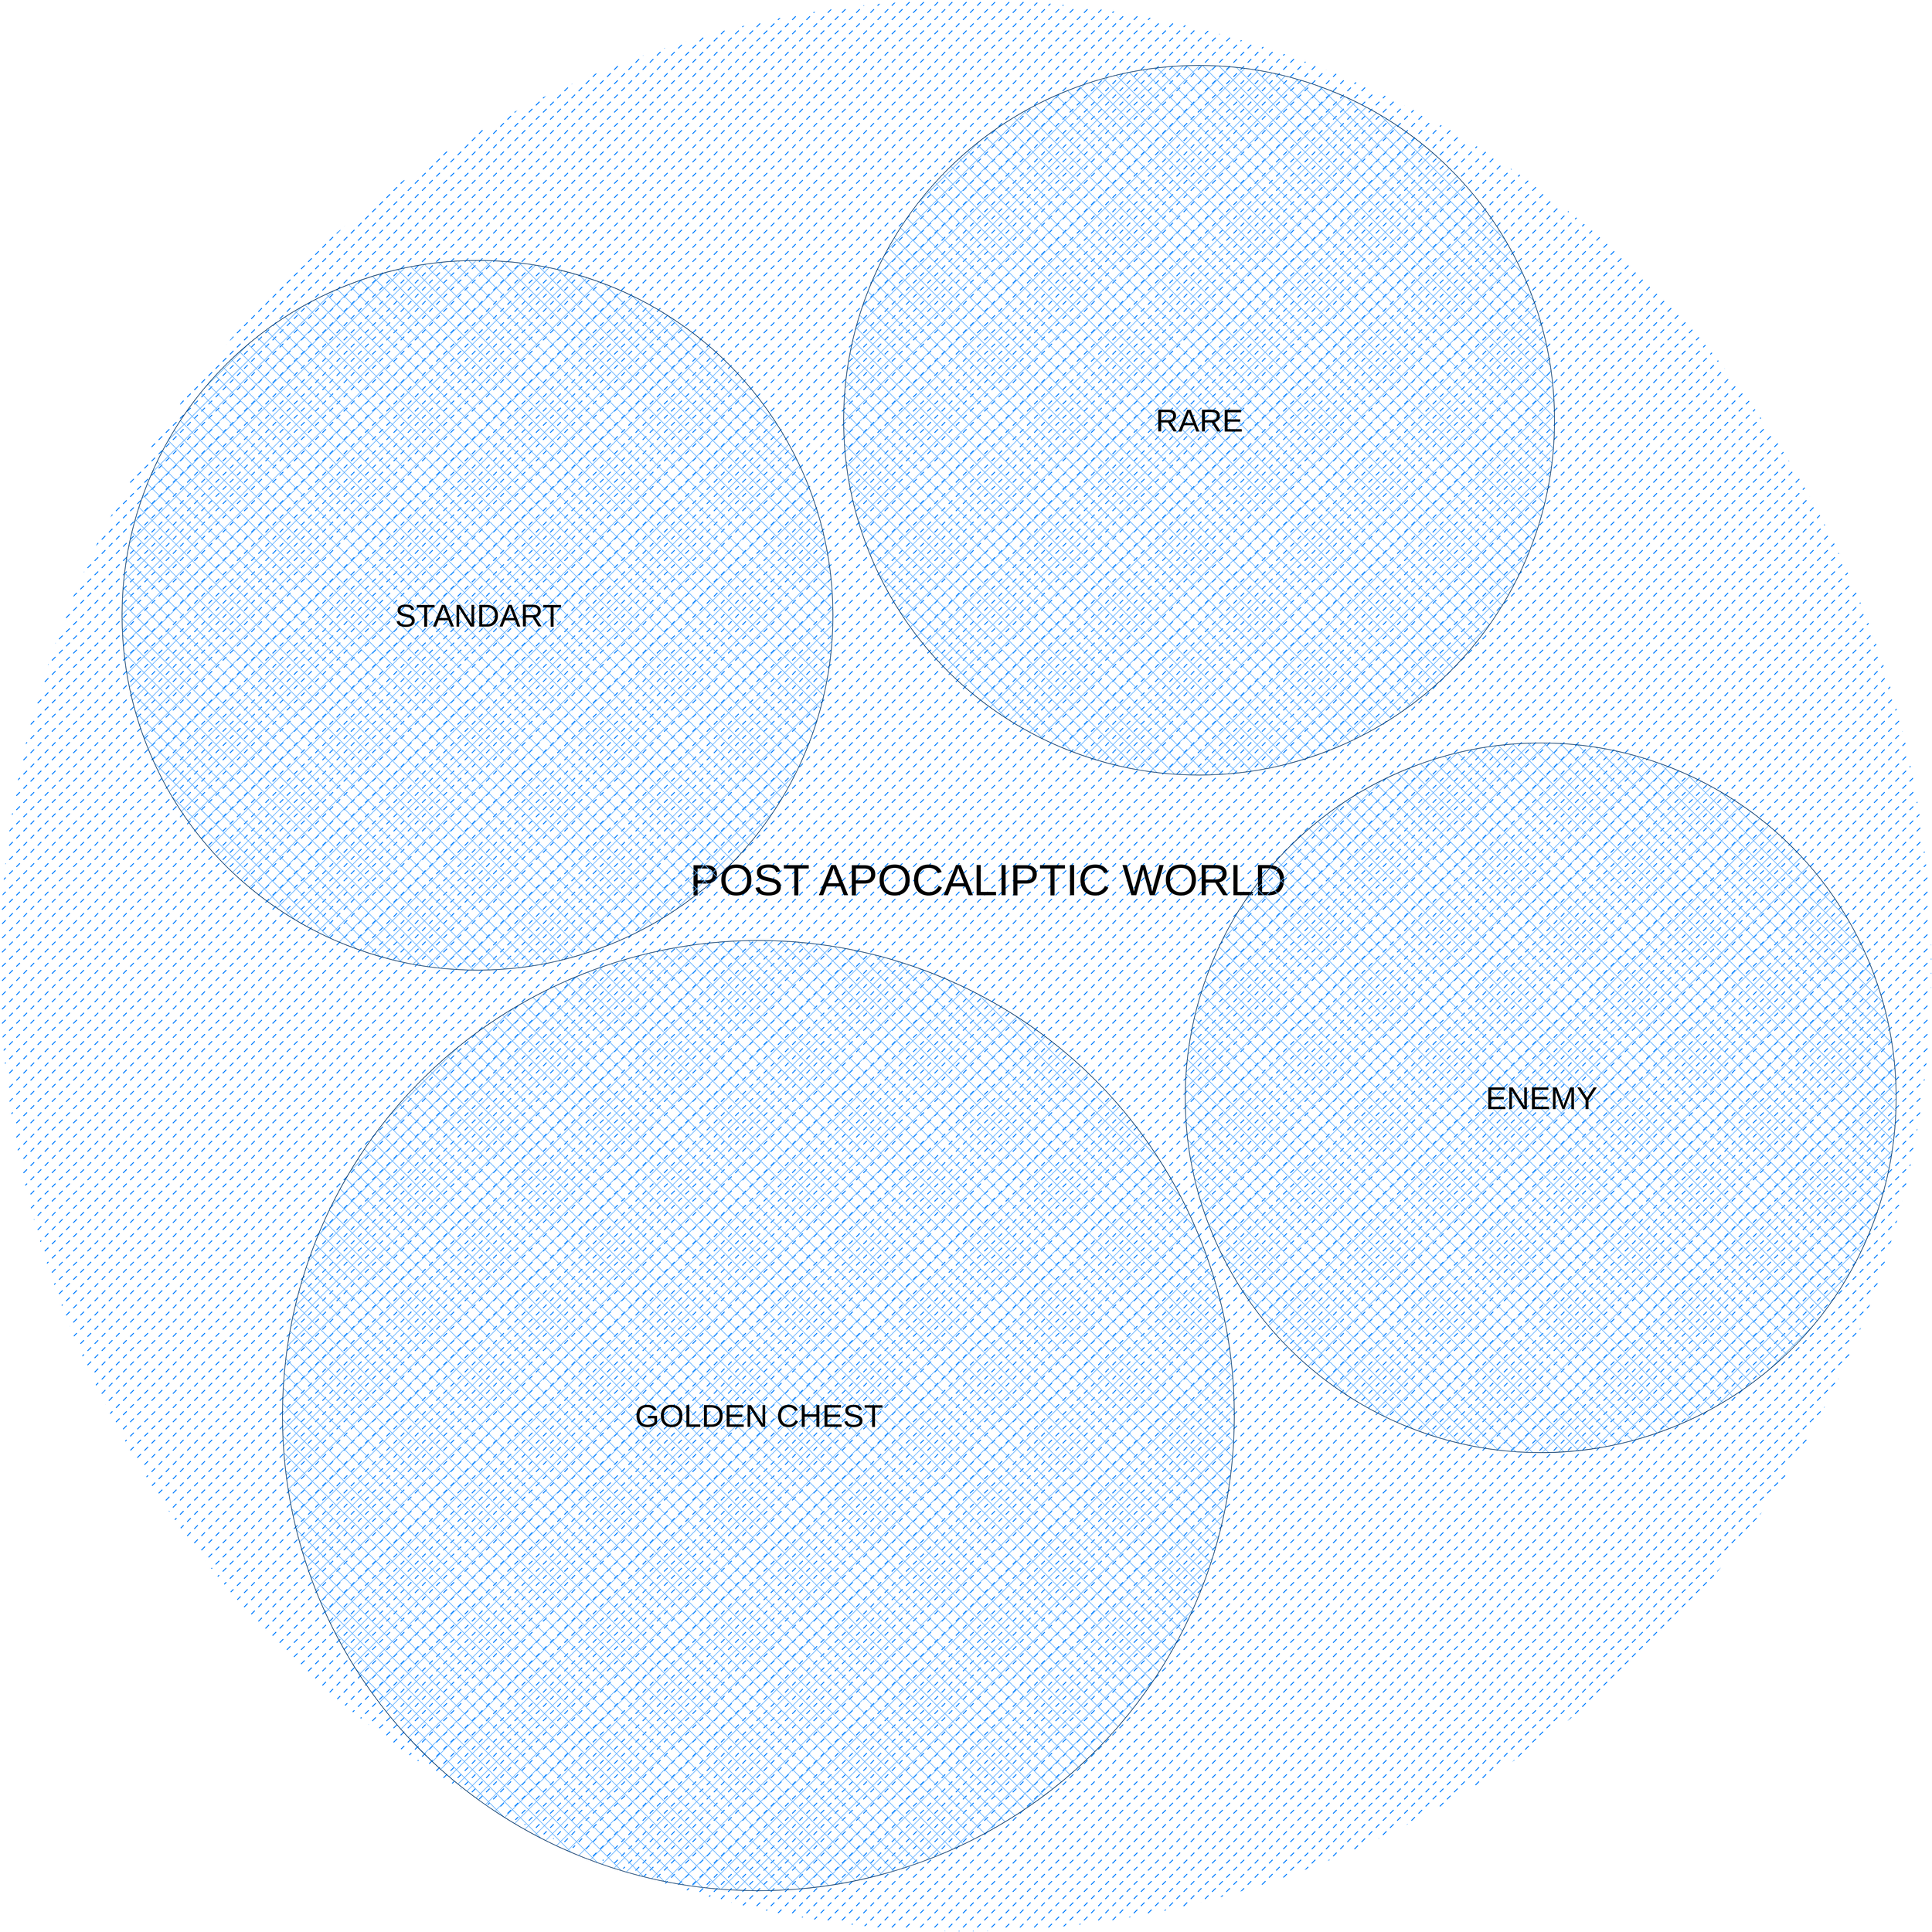 <mxfile version="20.3.3" type="github">
  <diagram id="Qga4rORNXlE4AcYj0sql" name="Страница 1">
    <mxGraphModel dx="6278" dy="3107" grid="0" gridSize="10" guides="1" tooltips="1" connect="1" arrows="1" fold="1" page="0" pageScale="1" pageWidth="3300" pageHeight="4681" math="0" shadow="0">
      <root>
        <mxCell id="0" />
        <mxCell id="1" parent="0" />
        <mxCell id="ehXfmeS3qIU8Uwh9fK03-1" value="" style="ellipse;whiteSpace=wrap;html=1;aspect=fixed;fillColor=#007FFF;movable=0;resizable=0;rotatable=0;deletable=0;editable=0;connectable=0;fillStyle=dashed;strokeColor=none;" vertex="1" parent="1">
          <mxGeometry x="1264" y="-128" width="3070" height="3070" as="geometry" />
        </mxCell>
        <mxCell id="ehXfmeS3qIU8Uwh9fK03-2" value="&lt;font style=&quot;font-size: 70px;&quot;&gt;POST APOCALIPTIC WORLD&lt;/font&gt;" style="text;html=1;align=center;verticalAlign=middle;resizable=0;points=[];autosize=1;strokeColor=none;fillColor=none;movable=0;rotatable=0;deletable=0;editable=0;connectable=0;" vertex="1" parent="ehXfmeS3qIU8Uwh9fK03-1">
          <mxGeometry x="1107" y="1350" width="926" height="96" as="geometry" />
        </mxCell>
        <mxCell id="ehXfmeS3qIU8Uwh9fK03-3" value="" style="ellipse;whiteSpace=wrap;html=1;fillStyle=cross-hatch;fontSize=50;fillColor=#66B2FF;strokeColor=#003366;movable=0;resizable=0;rotatable=0;deletable=0;editable=0;connectable=0;" vertex="1" parent="ehXfmeS3qIU8Uwh9fK03-1">
          <mxGeometry x="194" y="414" width="1130" height="1128" as="geometry" />
        </mxCell>
        <mxCell id="ehXfmeS3qIU8Uwh9fK03-9" value="" style="ellipse;whiteSpace=wrap;html=1;fillStyle=cross-hatch;fontSize=50;fillColor=#66B2FF;strokeColor=#003366;movable=0;resizable=0;rotatable=0;deletable=0;editable=0;connectable=0;" vertex="1" parent="ehXfmeS3qIU8Uwh9fK03-1">
          <mxGeometry x="1341" y="104" width="1130" height="1128" as="geometry" />
        </mxCell>
        <mxCell id="ehXfmeS3qIU8Uwh9fK03-8" value="" style="ellipse;whiteSpace=wrap;html=1;fillStyle=cross-hatch;fontSize=50;fillColor=#66B2FF;strokeColor=#003366;movable=0;resizable=0;rotatable=0;deletable=0;editable=0;connectable=0;" vertex="1" parent="ehXfmeS3qIU8Uwh9fK03-1">
          <mxGeometry x="449" y="1495" width="1513" height="1510.32" as="geometry" />
        </mxCell>
        <mxCell id="ehXfmeS3qIU8Uwh9fK03-5" value="" style="ellipse;whiteSpace=wrap;html=1;fillStyle=cross-hatch;fontSize=50;fillColor=#66B2FF;strokeColor=#003366;movable=0;resizable=0;rotatable=0;deletable=0;editable=0;connectable=0;" vertex="1" parent="ehXfmeS3qIU8Uwh9fK03-1">
          <mxGeometry x="1884" y="1181" width="1130" height="1128" as="geometry" />
        </mxCell>
        <mxCell id="ehXfmeS3qIU8Uwh9fK03-10" value="&lt;font style=&quot;font-size: 50px;&quot;&gt;STANDART&lt;/font&gt;" style="text;html=1;align=center;verticalAlign=middle;resizable=0;points=[];autosize=1;strokeColor=none;fillColor=none;movable=0;rotatable=0;deletable=0;editable=0;connectable=0;" vertex="1" parent="ehXfmeS3qIU8Uwh9fK03-1">
          <mxGeometry x="623.5" y="942" width="272" height="72" as="geometry" />
        </mxCell>
        <mxCell id="ehXfmeS3qIU8Uwh9fK03-11" value="&lt;font style=&quot;font-size: 50px;&quot;&gt;GOLDEN CHEST&lt;/font&gt;" style="text;html=1;align=center;verticalAlign=middle;resizable=0;points=[];autosize=1;strokeColor=none;fillColor=none;movable=0;rotatable=0;deletable=0;editable=0;connectable=0;" vertex="1" parent="ehXfmeS3qIU8Uwh9fK03-1">
          <mxGeometry x="1007.5" y="2214.16" width="396" height="72" as="geometry" />
        </mxCell>
        <mxCell id="ehXfmeS3qIU8Uwh9fK03-12" value="&lt;font style=&quot;font-size: 50px;&quot;&gt;ENEMY&lt;/font&gt;" style="text;html=1;align=center;verticalAlign=middle;resizable=0;points=[];autosize=1;strokeColor=none;fillColor=none;movable=0;rotatable=0;deletable=0;editable=0;connectable=0;" vertex="1" parent="ehXfmeS3qIU8Uwh9fK03-1">
          <mxGeometry x="2356" y="1709" width="187" height="72" as="geometry" />
        </mxCell>
        <mxCell id="ehXfmeS3qIU8Uwh9fK03-13" value="&lt;font style=&quot;font-size: 50px;&quot;&gt;RARE&lt;/font&gt;" style="text;html=1;align=center;verticalAlign=middle;resizable=0;points=[];autosize=1;strokeColor=none;fillColor=none;movable=0;rotatable=0;deletable=0;editable=0;connectable=0;" vertex="1" parent="ehXfmeS3qIU8Uwh9fK03-1">
          <mxGeometry x="1833.5" y="632" width="145" height="72" as="geometry" />
        </mxCell>
      </root>
    </mxGraphModel>
  </diagram>
</mxfile>
